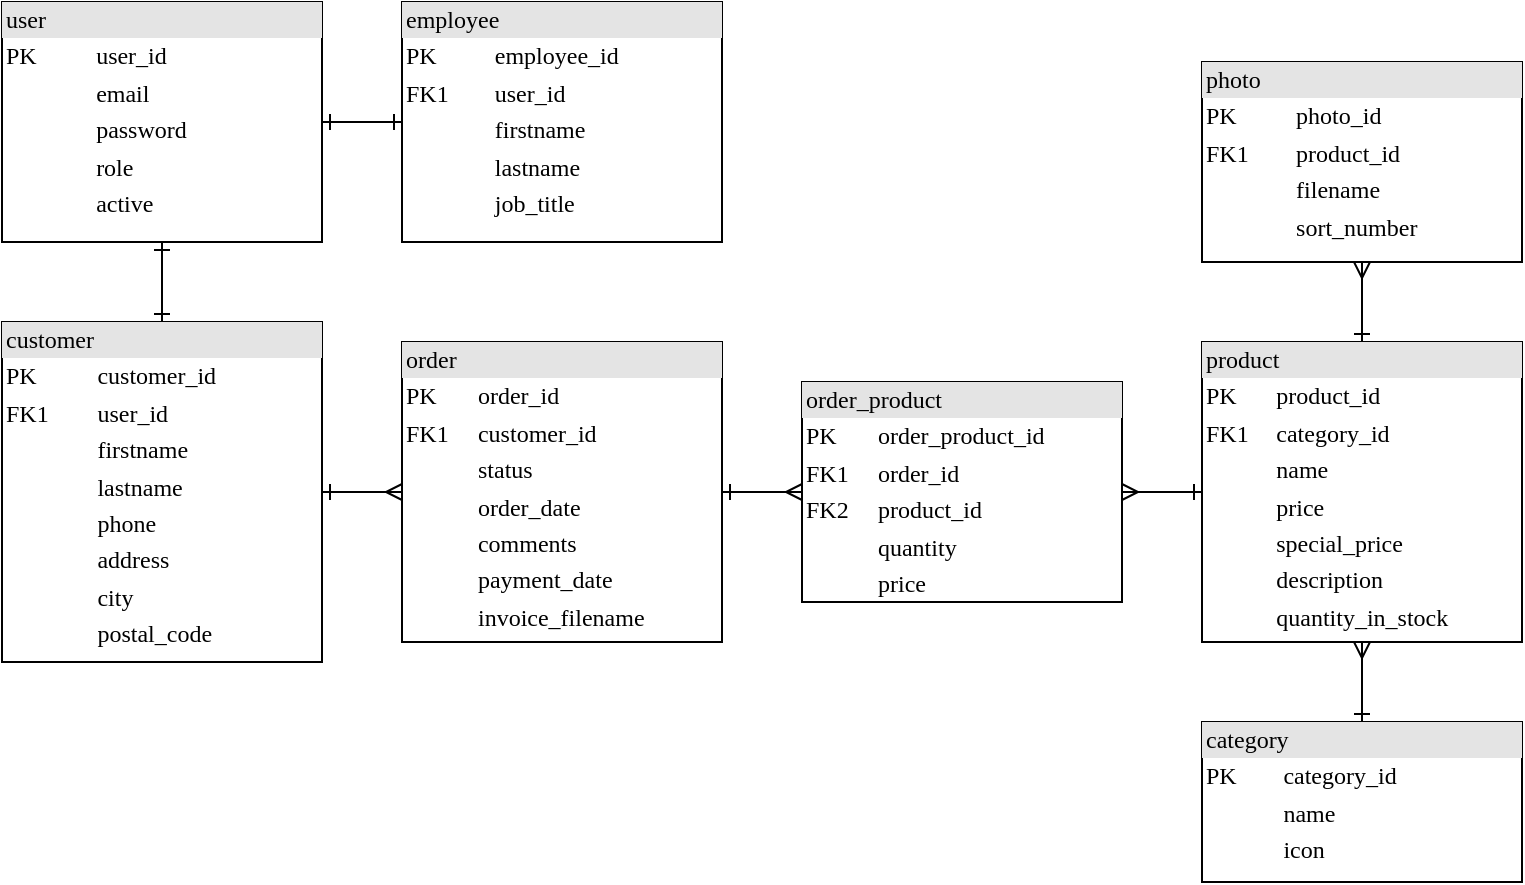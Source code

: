 <mxfile version="11.3.0" type="device" pages="1"><diagram name="Page-1" id="2ca16b54-16f6-2749-3443-fa8db7711227"><mxGraphModel dx="1032" dy="657" grid="1" gridSize="10" guides="1" tooltips="1" connect="1" arrows="1" fold="1" page="1" pageScale="1" pageWidth="1100" pageHeight="850" background="#ffffff" math="0" shadow="0"><root><mxCell id="0"/><mxCell id="1" parent="0"/><mxCell id="G4TMm2JQC-n6g85G6_Xa-20" value="" style="edgeStyle=orthogonalEdgeStyle;rounded=0;orthogonalLoop=1;jettySize=auto;html=1;startArrow=ERone;startFill=0;endArrow=ERone;endFill=0;" edge="1" parent="1" source="2ed32ef02a7f4228-11" target="G4TMm2JQC-n6g85G6_Xa-1"><mxGeometry relative="1" as="geometry"/></mxCell><mxCell id="2ed32ef02a7f4228-11" value="&lt;div style=&quot;box-sizing: border-box ; width: 100% ; background: #e4e4e4 ; padding: 2px&quot;&gt;user&lt;/div&gt;&lt;table style=&quot;width: 100% ; font-size: 1em&quot; cellpadding=&quot;2&quot; cellspacing=&quot;0&quot;&gt;&lt;tbody&gt;&lt;tr&gt;&lt;td&gt;PK&lt;/td&gt;&lt;td&gt;user_id&lt;/td&gt;&lt;/tr&gt;&lt;tr&gt;&lt;td&gt;&lt;br&gt;&lt;/td&gt;&lt;td&gt;email&lt;/td&gt;&lt;/tr&gt;&lt;tr&gt;&lt;td&gt;&lt;br&gt;&lt;/td&gt;&lt;td&gt;password&lt;/td&gt;&lt;/tr&gt;&lt;tr&gt;&lt;td&gt;&lt;br&gt;&lt;/td&gt;&lt;td&gt;role&lt;/td&gt;&lt;/tr&gt;&lt;tr&gt;&lt;td&gt;&lt;br&gt;&lt;/td&gt;&lt;td&gt;active&lt;/td&gt;&lt;/tr&gt;&lt;/tbody&gt;&lt;/table&gt;" style="verticalAlign=top;align=left;overflow=fill;html=1;rounded=0;shadow=0;comic=0;labelBackgroundColor=none;strokeColor=#000000;strokeWidth=1;fillColor=#ffffff;fontFamily=Verdana;fontSize=12;fontColor=#000000;" parent="1" vertex="1"><mxGeometry x="40" y="40" width="160" height="120" as="geometry"/></mxCell><mxCell id="G4TMm2JQC-n6g85G6_Xa-1" value="&lt;div style=&quot;box-sizing: border-box ; width: 100% ; background: #e4e4e4 ; padding: 2px&quot;&gt;employee&lt;/div&gt;&lt;table style=&quot;width: 100% ; font-size: 1em&quot; cellpadding=&quot;2&quot; cellspacing=&quot;0&quot;&gt;&lt;tbody&gt;&lt;tr&gt;&lt;td&gt;PK&lt;/td&gt;&lt;td&gt;employee_id&lt;/td&gt;&lt;/tr&gt;&lt;tr&gt;&lt;td&gt;FK1&lt;/td&gt;&lt;td&gt;user_id&lt;/td&gt;&lt;/tr&gt;&lt;tr&gt;&lt;td&gt;&lt;br&gt;&lt;/td&gt;&lt;td&gt;firstname&lt;/td&gt;&lt;/tr&gt;&lt;tr&gt;&lt;td&gt;&lt;br&gt;&lt;/td&gt;&lt;td&gt;lastname&lt;/td&gt;&lt;/tr&gt;&lt;tr&gt;&lt;td&gt;&lt;br&gt;&lt;/td&gt;&lt;td&gt;job_title&lt;/td&gt;&lt;/tr&gt;&lt;/tbody&gt;&lt;/table&gt;" style="verticalAlign=top;align=left;overflow=fill;html=1;rounded=0;shadow=0;comic=0;labelBackgroundColor=none;strokeColor=#000000;strokeWidth=1;fillColor=#ffffff;fontFamily=Verdana;fontSize=12;fontColor=#000000;" vertex="1" parent="1"><mxGeometry x="240" y="40" width="160" height="120" as="geometry"/></mxCell><mxCell id="G4TMm2JQC-n6g85G6_Xa-15" value="" style="edgeStyle=orthogonalEdgeStyle;rounded=0;orthogonalLoop=1;jettySize=auto;html=1;entryX=0.5;entryY=1;entryDx=0;entryDy=0;endArrow=ERone;endFill=0;startArrow=ERone;startFill=0;" edge="1" parent="1" source="G4TMm2JQC-n6g85G6_Xa-2" target="2ed32ef02a7f4228-11"><mxGeometry relative="1" as="geometry"/></mxCell><mxCell id="G4TMm2JQC-n6g85G6_Xa-2" value="&lt;div style=&quot;box-sizing: border-box ; width: 100% ; background: #e4e4e4 ; padding: 2px&quot;&gt;customer&lt;/div&gt;&lt;table style=&quot;width: 100% ; font-size: 1em&quot; cellpadding=&quot;2&quot; cellspacing=&quot;0&quot;&gt;&lt;tbody&gt;&lt;tr&gt;&lt;td&gt;PK&lt;/td&gt;&lt;td&gt;customer_id&lt;/td&gt;&lt;/tr&gt;&lt;tr&gt;&lt;td&gt;FK1&lt;/td&gt;&lt;td&gt;user_id&lt;/td&gt;&lt;/tr&gt;&lt;tr&gt;&lt;td&gt;&lt;br&gt;&lt;/td&gt;&lt;td&gt;firstname&lt;/td&gt;&lt;/tr&gt;&lt;tr&gt;&lt;td&gt;&lt;br&gt;&lt;/td&gt;&lt;td&gt;lastname&lt;/td&gt;&lt;/tr&gt;&lt;tr&gt;&lt;td&gt;&lt;br&gt;&lt;/td&gt;&lt;td&gt;phone&lt;/td&gt;&lt;/tr&gt;&lt;tr&gt;&lt;td&gt;&lt;br&gt;&lt;/td&gt;&lt;td&gt;address&lt;/td&gt;&lt;/tr&gt;&lt;tr&gt;&lt;td&gt;&lt;br&gt;&lt;/td&gt;&lt;td&gt;city&lt;/td&gt;&lt;/tr&gt;&lt;tr&gt;&lt;td&gt;&lt;br&gt;&lt;/td&gt;&lt;td&gt;postal_code&lt;/td&gt;&lt;/tr&gt;&lt;/tbody&gt;&lt;/table&gt;" style="verticalAlign=top;align=left;overflow=fill;html=1;rounded=0;shadow=0;comic=0;labelBackgroundColor=none;strokeColor=#000000;strokeWidth=1;fillColor=#ffffff;fontFamily=Verdana;fontSize=12;fontColor=#000000;" vertex="1" parent="1"><mxGeometry x="40" y="200" width="160" height="170" as="geometry"/></mxCell><mxCell id="G4TMm2JQC-n6g85G6_Xa-27" value="" style="edgeStyle=orthogonalEdgeStyle;rounded=0;orthogonalLoop=1;jettySize=auto;html=1;startArrow=ERone;startFill=0;endArrow=ERmany;endFill=0;" edge="1" parent="1" source="G4TMm2JQC-n6g85G6_Xa-3" target="G4TMm2JQC-n6g85G6_Xa-4"><mxGeometry relative="1" as="geometry"/></mxCell><mxCell id="G4TMm2JQC-n6g85G6_Xa-3" value="&lt;div style=&quot;box-sizing: border-box ; width: 100% ; background: #e4e4e4 ; padding: 2px&quot;&gt;category&lt;/div&gt;&lt;table style=&quot;width: 100% ; font-size: 1em&quot; cellpadding=&quot;2&quot; cellspacing=&quot;0&quot;&gt;&lt;tbody&gt;&lt;tr&gt;&lt;td&gt;PK&lt;/td&gt;&lt;td&gt;category_id&lt;/td&gt;&lt;/tr&gt;&lt;tr&gt;&lt;td&gt;&lt;br&gt;&lt;/td&gt;&lt;td&gt;name&lt;/td&gt;&lt;/tr&gt;&lt;tr&gt;&lt;td&gt;&lt;br&gt;&lt;/td&gt;&lt;td&gt;icon&lt;/td&gt;&lt;/tr&gt;&lt;/tbody&gt;&lt;/table&gt;" style="verticalAlign=top;align=left;overflow=fill;html=1;rounded=0;shadow=0;comic=0;labelBackgroundColor=none;strokeColor=#000000;strokeWidth=1;fillColor=#ffffff;fontFamily=Verdana;fontSize=12;fontColor=#000000;" vertex="1" parent="1"><mxGeometry x="640" y="400" width="160" height="80" as="geometry"/></mxCell><mxCell id="G4TMm2JQC-n6g85G6_Xa-29" value="" style="edgeStyle=orthogonalEdgeStyle;rounded=0;orthogonalLoop=1;jettySize=auto;html=1;startArrow=ERone;startFill=0;endArrow=ERmany;endFill=0;" edge="1" parent="1" source="G4TMm2JQC-n6g85G6_Xa-4" target="G4TMm2JQC-n6g85G6_Xa-5"><mxGeometry relative="1" as="geometry"/></mxCell><mxCell id="G4TMm2JQC-n6g85G6_Xa-30" value="" style="edgeStyle=orthogonalEdgeStyle;rounded=0;orthogonalLoop=1;jettySize=auto;html=1;startArrow=ERone;startFill=0;endArrow=ERmany;endFill=0;" edge="1" parent="1" source="G4TMm2JQC-n6g85G6_Xa-4" target="G4TMm2JQC-n6g85G6_Xa-7"><mxGeometry relative="1" as="geometry"/></mxCell><mxCell id="G4TMm2JQC-n6g85G6_Xa-4" value="&lt;div style=&quot;box-sizing: border-box ; width: 100% ; background: #e4e4e4 ; padding: 2px&quot;&gt;product&lt;/div&gt;&lt;table style=&quot;width: 100% ; font-size: 1em&quot; cellpadding=&quot;2&quot; cellspacing=&quot;0&quot;&gt;&lt;tbody&gt;&lt;tr&gt;&lt;td&gt;PK&lt;/td&gt;&lt;td&gt;product_id&lt;/td&gt;&lt;/tr&gt;&lt;tr&gt;&lt;td&gt;FK1&lt;/td&gt;&lt;td&gt;category_id&lt;/td&gt;&lt;/tr&gt;&lt;tr&gt;&lt;td&gt;&lt;br&gt;&lt;/td&gt;&lt;td&gt;name&lt;/td&gt;&lt;/tr&gt;&lt;tr&gt;&lt;td&gt;&lt;br&gt;&lt;/td&gt;&lt;td&gt;price&lt;/td&gt;&lt;/tr&gt;&lt;tr&gt;&lt;td&gt;&lt;br&gt;&lt;/td&gt;&lt;td&gt;special_price&lt;/td&gt;&lt;/tr&gt;&lt;tr&gt;&lt;td&gt;&lt;br&gt;&lt;/td&gt;&lt;td&gt;description&lt;/td&gt;&lt;/tr&gt;&lt;tr&gt;&lt;td&gt;&lt;br&gt;&lt;/td&gt;&lt;td&gt;quantity_in_stock&lt;/td&gt;&lt;/tr&gt;&lt;/tbody&gt;&lt;/table&gt;" style="verticalAlign=top;align=left;overflow=fill;html=1;rounded=0;shadow=0;comic=0;labelBackgroundColor=none;strokeColor=#000000;strokeWidth=1;fillColor=#ffffff;fontFamily=Verdana;fontSize=12;fontColor=#000000;" vertex="1" parent="1"><mxGeometry x="640" y="210" width="160" height="150" as="geometry"/></mxCell><mxCell id="G4TMm2JQC-n6g85G6_Xa-5" value="&lt;div style=&quot;box-sizing: border-box ; width: 100% ; background: #e4e4e4 ; padding: 2px&quot;&gt;photo&lt;/div&gt;&lt;table style=&quot;width: 100% ; font-size: 1em&quot; cellpadding=&quot;2&quot; cellspacing=&quot;0&quot;&gt;&lt;tbody&gt;&lt;tr&gt;&lt;td&gt;PK&lt;/td&gt;&lt;td&gt;photo_id&lt;/td&gt;&lt;/tr&gt;&lt;tr&gt;&lt;td&gt;FK1&lt;/td&gt;&lt;td&gt;product_id&lt;/td&gt;&lt;/tr&gt;&lt;tr&gt;&lt;td&gt;&lt;br&gt;&lt;/td&gt;&lt;td&gt;filename&lt;/td&gt;&lt;/tr&gt;&lt;tr&gt;&lt;td&gt;&lt;br&gt;&lt;/td&gt;&lt;td&gt;sort_number&lt;/td&gt;&lt;/tr&gt;&lt;/tbody&gt;&lt;/table&gt;" style="verticalAlign=top;align=left;overflow=fill;html=1;rounded=0;shadow=0;comic=0;labelBackgroundColor=none;strokeColor=#000000;strokeWidth=1;fillColor=#ffffff;fontFamily=Verdana;fontSize=12;fontColor=#000000;" vertex="1" parent="1"><mxGeometry x="640" y="70" width="160" height="100" as="geometry"/></mxCell><mxCell id="G4TMm2JQC-n6g85G6_Xa-21" value="" style="edgeStyle=orthogonalEdgeStyle;rounded=0;orthogonalLoop=1;jettySize=auto;html=1;startArrow=ERmany;startFill=0;endArrow=ERone;endFill=0;" edge="1" parent="1" source="G4TMm2JQC-n6g85G6_Xa-6" target="G4TMm2JQC-n6g85G6_Xa-2"><mxGeometry relative="1" as="geometry"/></mxCell><mxCell id="G4TMm2JQC-n6g85G6_Xa-28" value="" style="edgeStyle=orthogonalEdgeStyle;rounded=0;orthogonalLoop=1;jettySize=auto;html=1;startArrow=ERone;startFill=0;endArrow=ERmany;endFill=0;" edge="1" parent="1" source="G4TMm2JQC-n6g85G6_Xa-6" target="G4TMm2JQC-n6g85G6_Xa-7"><mxGeometry relative="1" as="geometry"/></mxCell><mxCell id="G4TMm2JQC-n6g85G6_Xa-6" value="&lt;div style=&quot;box-sizing: border-box ; width: 100% ; background: #e4e4e4 ; padding: 2px&quot;&gt;order&lt;/div&gt;&lt;table style=&quot;width: 100% ; font-size: 1em&quot; cellpadding=&quot;2&quot; cellspacing=&quot;0&quot;&gt;&lt;tbody&gt;&lt;tr&gt;&lt;td&gt;PK&lt;/td&gt;&lt;td&gt;order_id&lt;/td&gt;&lt;/tr&gt;&lt;tr&gt;&lt;td&gt;FK1&lt;/td&gt;&lt;td&gt;customer_id&lt;/td&gt;&lt;/tr&gt;&lt;tr&gt;&lt;td&gt;&lt;br&gt;&lt;/td&gt;&lt;td&gt;status&lt;/td&gt;&lt;/tr&gt;&lt;tr&gt;&lt;td&gt;&lt;br&gt;&lt;/td&gt;&lt;td&gt;order_date&lt;/td&gt;&lt;/tr&gt;&lt;tr&gt;&lt;td&gt;&lt;br&gt;&lt;/td&gt;&lt;td&gt;comments&lt;/td&gt;&lt;/tr&gt;&lt;tr&gt;&lt;td&gt;&lt;br&gt;&lt;/td&gt;&lt;td&gt;payment_date&lt;/td&gt;&lt;/tr&gt;&lt;tr&gt;&lt;td&gt;&lt;br&gt;&lt;/td&gt;&lt;td&gt;invoice_filename&lt;/td&gt;&lt;/tr&gt;&lt;/tbody&gt;&lt;/table&gt;" style="verticalAlign=top;align=left;overflow=fill;html=1;rounded=0;shadow=0;comic=0;labelBackgroundColor=none;strokeColor=#000000;strokeWidth=1;fillColor=#ffffff;fontFamily=Verdana;fontSize=12;fontColor=#000000;" vertex="1" parent="1"><mxGeometry x="240" y="210" width="160" height="150" as="geometry"/></mxCell><mxCell id="G4TMm2JQC-n6g85G6_Xa-7" value="&lt;div style=&quot;box-sizing: border-box ; width: 100% ; background: #e4e4e4 ; padding: 2px&quot;&gt;order_product&lt;/div&gt;&lt;table style=&quot;width: 100% ; font-size: 1em&quot; cellpadding=&quot;2&quot; cellspacing=&quot;0&quot;&gt;&lt;tbody&gt;&lt;tr&gt;&lt;td&gt;PK&lt;/td&gt;&lt;td&gt;order_product_id&lt;/td&gt;&lt;/tr&gt;&lt;tr&gt;&lt;td&gt;FK1&lt;/td&gt;&lt;td&gt;order_id&lt;/td&gt;&lt;/tr&gt;&lt;tr&gt;&lt;td&gt;FK2&lt;/td&gt;&lt;td&gt;product_id&lt;/td&gt;&lt;/tr&gt;&lt;tr&gt;&lt;td&gt;&lt;br&gt;&lt;/td&gt;&lt;td&gt;quantity&lt;/td&gt;&lt;/tr&gt;&lt;tr&gt;&lt;td&gt;&lt;br&gt;&lt;/td&gt;&lt;td&gt;price&lt;/td&gt;&lt;/tr&gt;&lt;/tbody&gt;&lt;/table&gt;" style="verticalAlign=top;align=left;overflow=fill;html=1;rounded=0;shadow=0;comic=0;labelBackgroundColor=none;strokeColor=#000000;strokeWidth=1;fillColor=#ffffff;fontFamily=Verdana;fontSize=12;fontColor=#000000;" vertex="1" parent="1"><mxGeometry x="440" y="230" width="160" height="110" as="geometry"/></mxCell></root></mxGraphModel></diagram></mxfile>